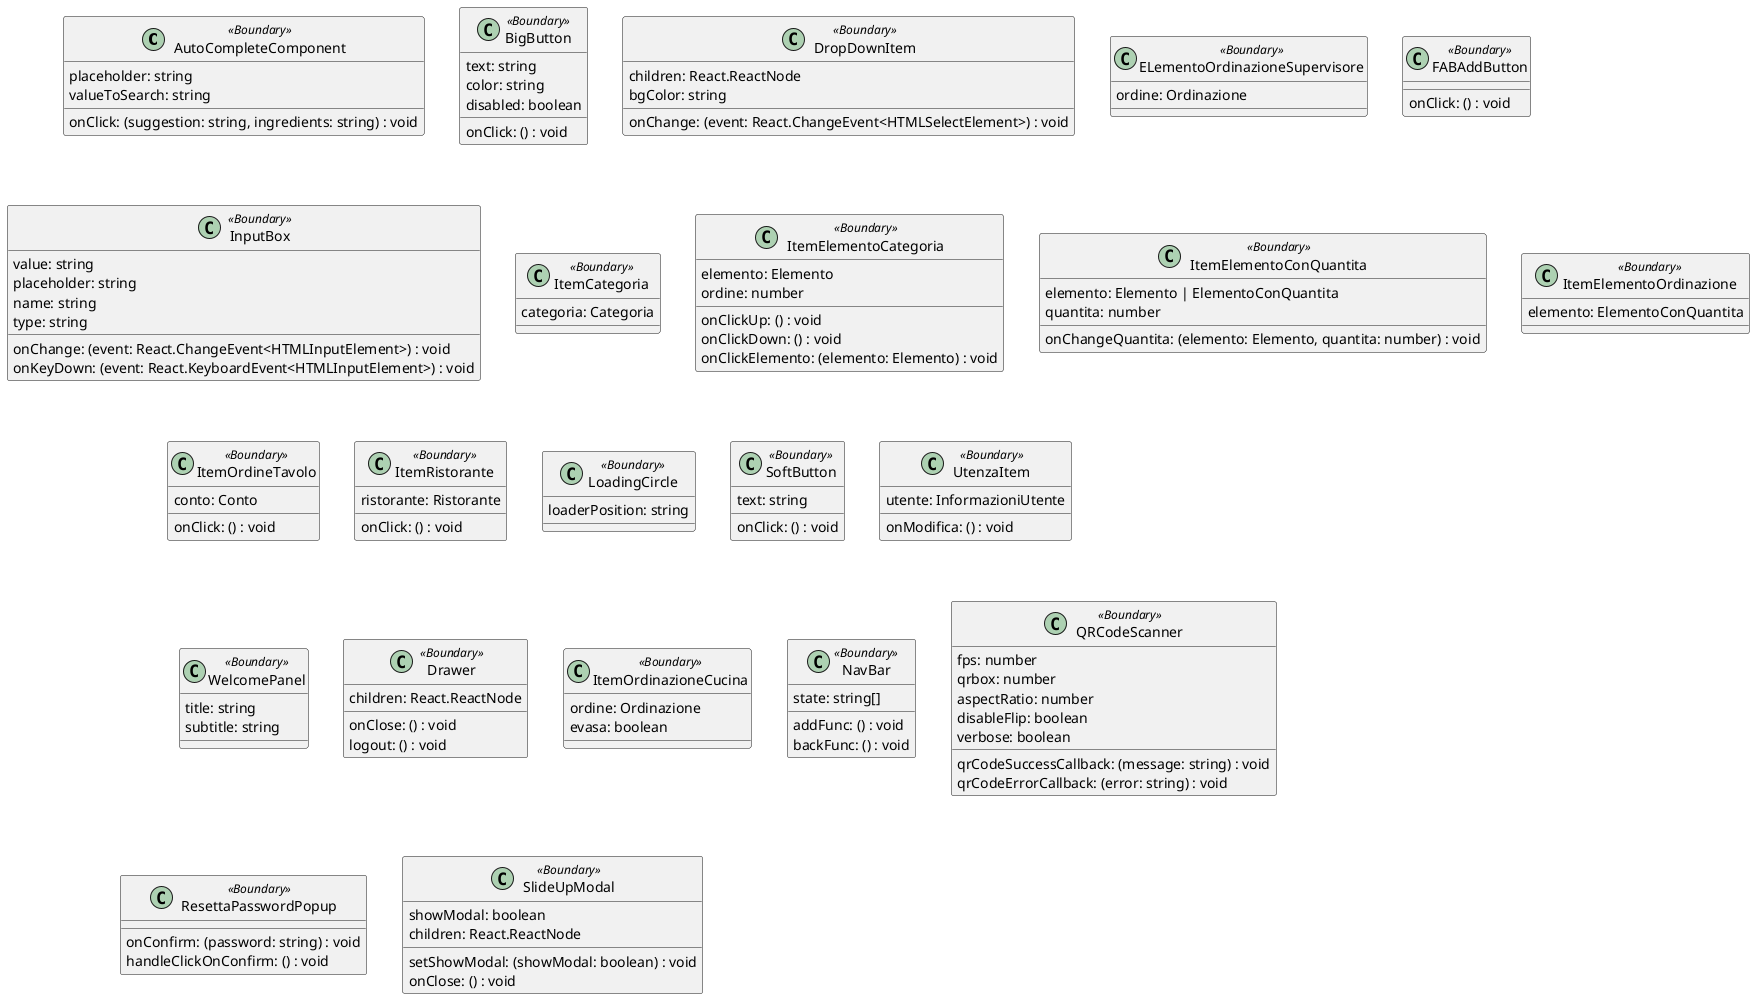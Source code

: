 @startuml component_diagram
class AutoCompleteComponent <<Boundary>> {

    placeholder: string
    onClick: (suggestion: string, ingredients: string) : void
    valueToSearch: string

}
class BigButton <<Boundary>> {

    onClick: () : void
    text: string
    color: string
    disabled: boolean

}
class DropDownItem <<Boundary>> {

    children: React.ReactNode
    onChange: (event: React.ChangeEvent<HTMLSelectElement>) : void
    bgColor: string

}
class ELementoOrdinazioneSupervisore <<Boundary>> {

    ordine: Ordinazione

}
class FABAddButton <<Boundary>> {

	onClick: () : void

}
class InputBox <<Boundary>> {

	value: string
	placeholder: string
	name: string
	type: string
	onChange: (event: React.ChangeEvent<HTMLInputElement>) : void
	onKeyDown: (event: React.KeyboardEvent<HTMLInputElement>) : void

}
class ItemCategoria <<Boundary>> {

    categoria: Categoria

}
class ItemElementoCategoria <<Boundary>> {

	elemento: Elemento
	onClickUp: () : void
	onClickDown: () : void
	onClickElemento: (elemento: Elemento) : void
	ordine: number

}
class ItemElementoConQuantita <<Boundary>> {

	elemento: Elemento | ElementoConQuantita
	quantita: number
	onChangeQuantita: (elemento: Elemento, quantita: number) : void

}
class ItemElementoOrdinazione <<Boundary>> {

	elemento: ElementoConQuantita

}
class ItemOrdineTavolo <<Boundary>> {

    conto: Conto
    onClick: () : void

}
class ItemRistorante <<Boundary>> {

    ristorante: Ristorante
    onClick: () : void

}
class LoadingCircle <<Boundary>> {

	loaderPosition: string

}
class SoftButton <<Boundary>> {

    text: string
    onClick: () : void

}
class UtenzaItem <<Boundary>> {

	utente: InformazioniUtente
	onModifica: () : void

}
class WelcomePanel <<Boundary>> {

    title: string
    subtitle: string

}

class Drawer <<Boundary>> {

    onClose: () : void
    logout: () : void
    children: React.ReactNode

}

class ItemOrdinazioneCucina <<Boundary>> {

    ordine: Ordinazione
    evasa: boolean

}

class NavBar <<Boundary>> {

	addFunc: () : void
	backFunc: () : void
	state: string[]
}

class QRCodeScanner <<Boundary>> {
	
    fps: number
	qrbox: number
	aspectRatio: number
	disableFlip: boolean
	verbose: boolean
	qrCodeSuccessCallback: (message: string) : void
	qrCodeErrorCallback: (error: string) : void

}

class ResettaPasswordPopup <<Boundary>> {

    onConfirm: (password: string) : void
    handleClickOnConfirm: () : void

}

class SlideUpModal <<Boundary>> {

	showModal: boolean
	setShowModal: (showModal: boolean) : void
	children: React.ReactNode
	onClose: () : void

}

@enduml
